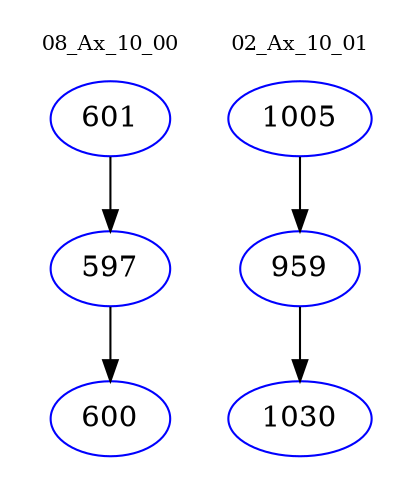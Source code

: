digraph{
subgraph cluster_0 {
color = white
label = "08_Ax_10_00";
fontsize=10;
T0_601 [label="601", color="blue"]
T0_601 -> T0_597 [color="black"]
T0_597 [label="597", color="blue"]
T0_597 -> T0_600 [color="black"]
T0_600 [label="600", color="blue"]
}
subgraph cluster_1 {
color = white
label = "02_Ax_10_01";
fontsize=10;
T1_1005 [label="1005", color="blue"]
T1_1005 -> T1_959 [color="black"]
T1_959 [label="959", color="blue"]
T1_959 -> T1_1030 [color="black"]
T1_1030 [label="1030", color="blue"]
}
}
